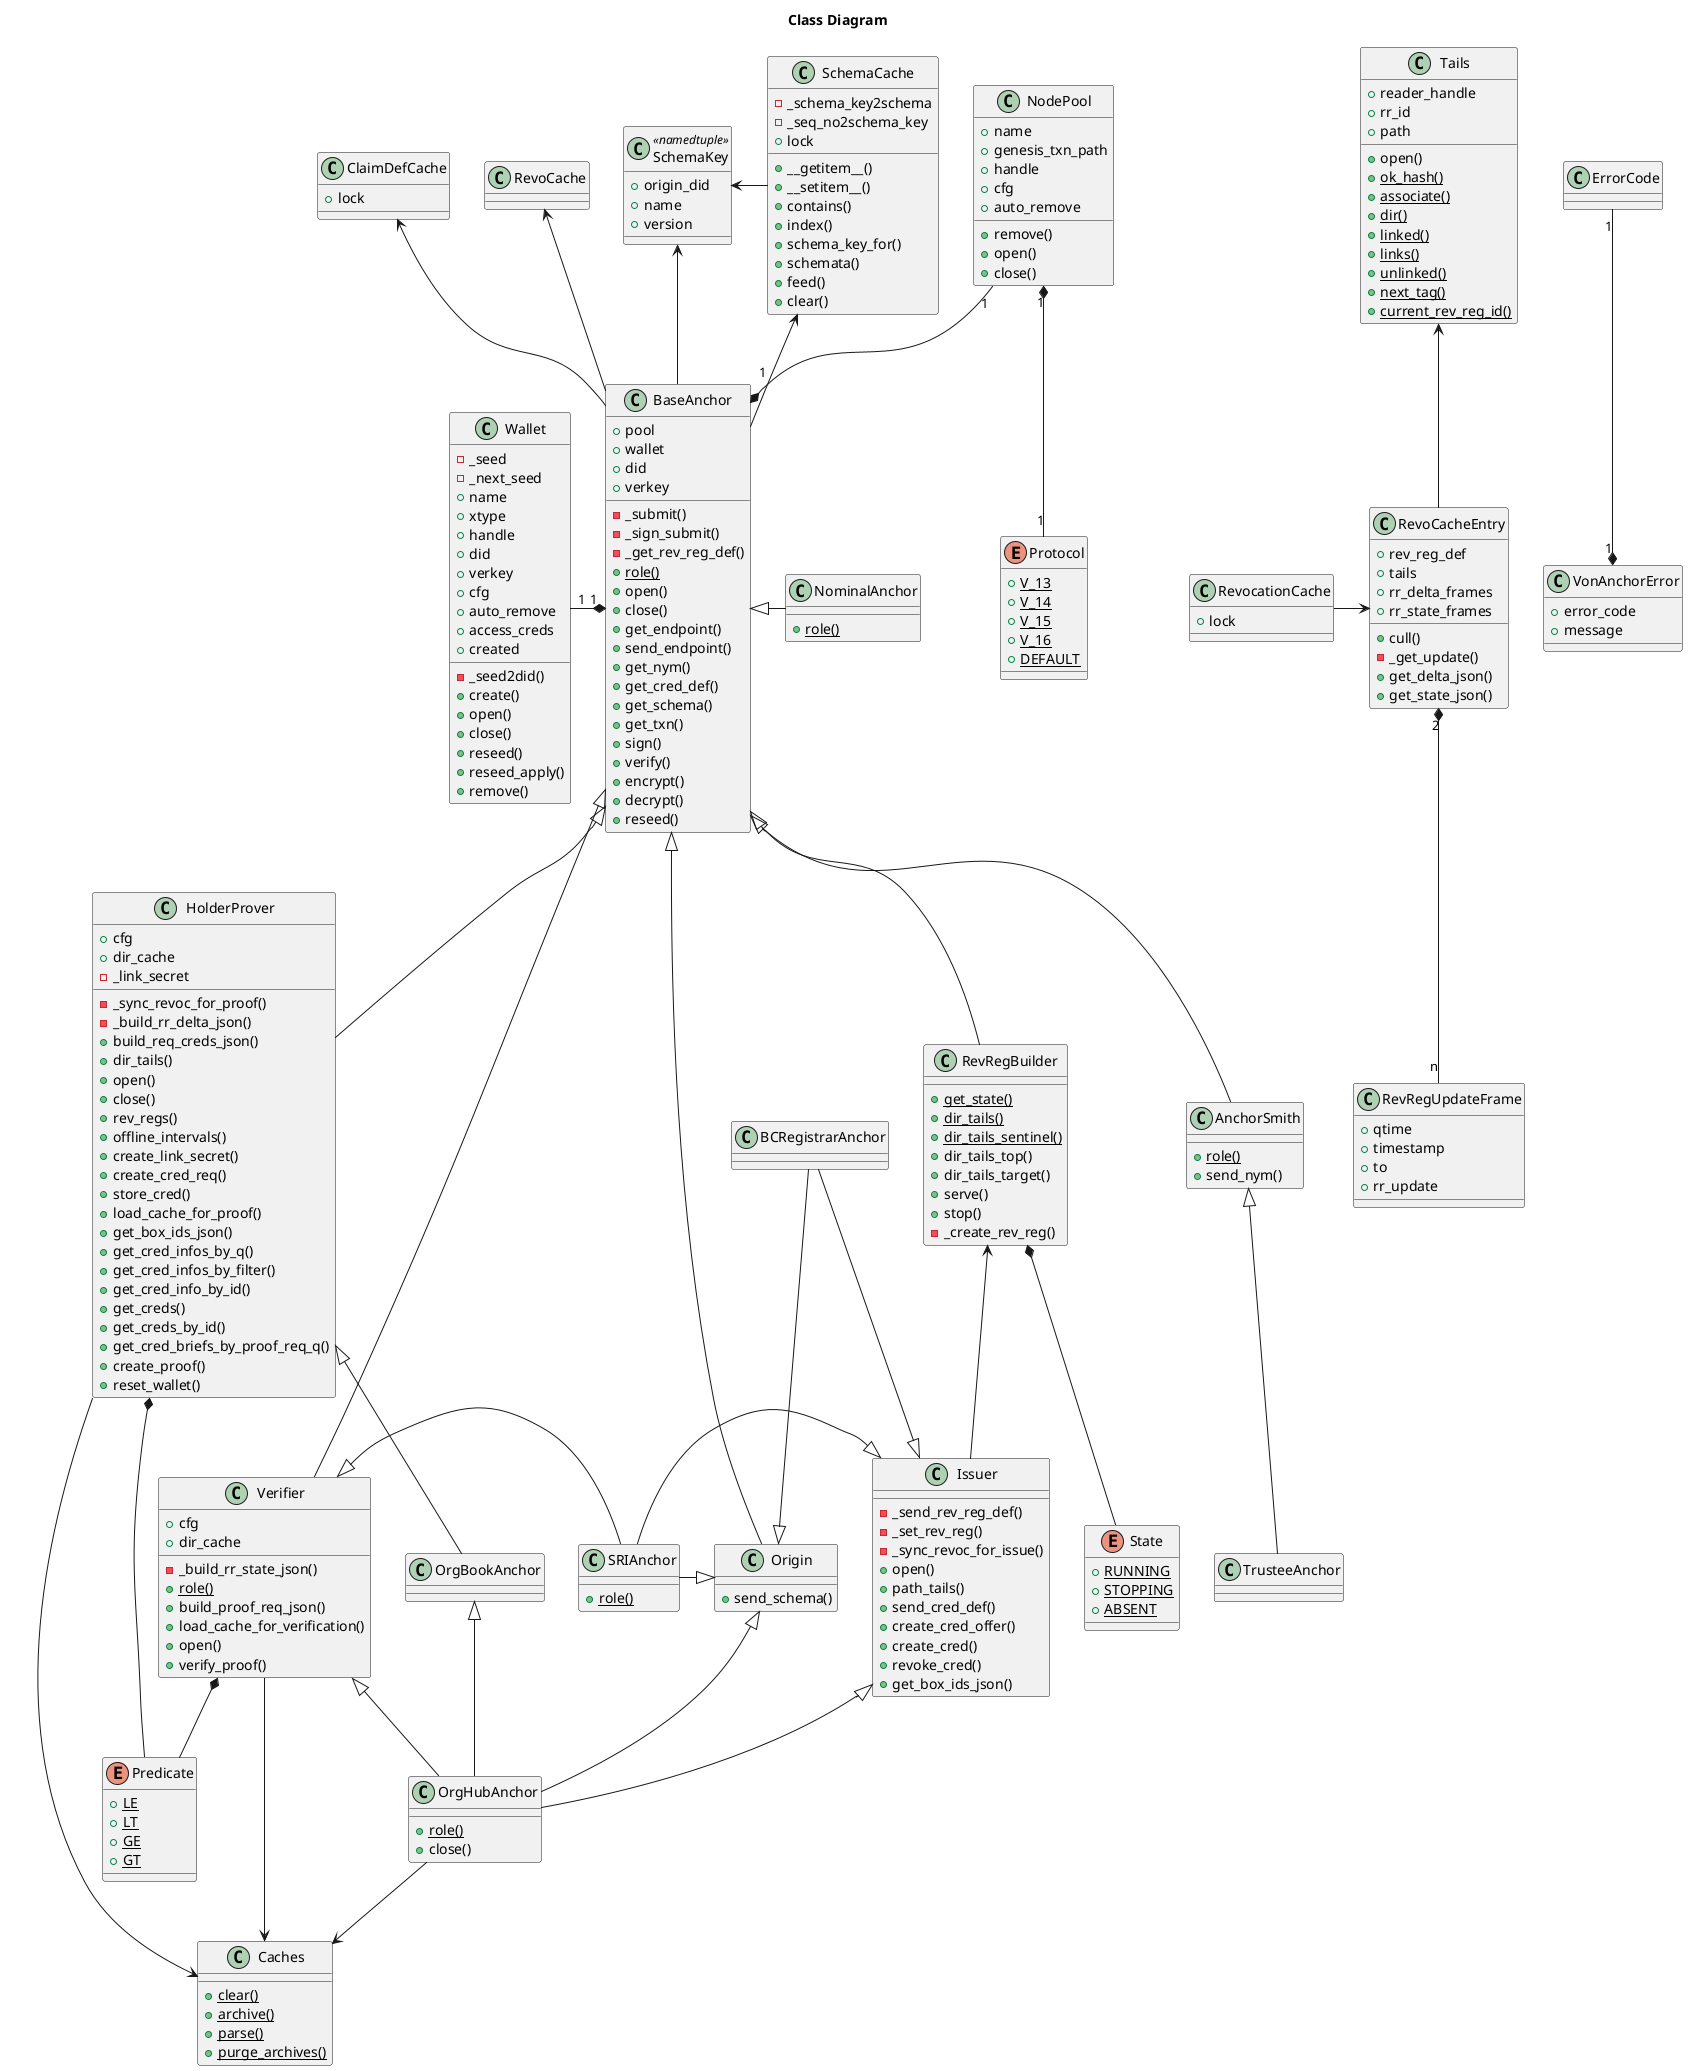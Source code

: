 @startuml
/'
Copyright 2017-2018 Government of Canada - Public Services and Procurement Canada - buyandsell.gc.ca

Licensed under the Apache License, Version 2.0 (the "License");
you may not use this file except in compliance with the License.
You may obtain a copy of the License at

http://www.apache.org/licenses/LICENSE-2.0
or
Unless required by applicable law or agreed to in writing, software
distributed under the License is distributed on an "AS IS" BASIS,
WITHOUT WARRANTIES OR CONDITIONS OF ANY KIND, either express or implied.
See the License for the specific language governing permissions and
limitations under the License.
'/

title Class Diagram

class ErrorCode {
}

class VonAnchorError {
    +error_code
    +message
}

class SchemaKey << namedtuple >> {
    +origin_did
    +name
    +version
}

class SchemaCache {
    -_schema_key2schema
    -_seq_no2schema_key
    +lock
    +__getitem__()
    +__setitem__()
    +contains()
    +index()
    +schema_key_for()
    +schemata()
    +feed()
    +clear()
}

class ClaimDefCache{
    +lock
}

class Tails {
    +reader_handle
    +rr_id
    +path
    +open()
    {static} +ok_hash()
    {static} +associate()
    {static} +dir()
    {static} +linked()
    {static} +links()
    {static} +unlinked()
    {static} +next_tag()
    {static} +current_rev_reg_id()
}

class RevoCacheEntry {
    +rev_reg_def
    +tails
    +cull()
    -_get_update()
    +rr_delta_frames
    +rr_state_frames
    +get_delta_json()
    +get_state_json()
}

class RevRegUpdateFrame {
    +qtime
    +timestamp
    +to
    +rr_update
}

class RevocationCache {
    +lock
}

class Caches {
    {static} +clear()
    {static} +archive()
    {static} +parse()
    {static} +purge_archives()
}

class Wallet {
    -_seed2did()
    -_seed
    -_next_seed
    +name
    +xtype
    +handle
    +did
    +verkey
    +cfg
    +auto_remove
    +access_creds
    +created
    +create()
    +open()
    +close()
    +reseed()
    +reseed_apply()
    +remove()
}

enum Protocol {
    {static} +V_13
    {static} +V_14
    {static} +V_15
    {static} +V_16
    {static} +DEFAULT
}

class NodePool {
    +name
    +genesis_txn_path
    +handle
    +cfg
    +auto_remove
    +remove()
    +open()
    +close()
}

enum Predicate {
    {static} +LE
    {static} +LT
    {static} +GE
    {static} +GT
}


class BaseAnchor {
    +pool
    +wallet
    +did
    +verkey
    -_submit()
    -_sign_submit()
    -_get_rev_reg_def()
    {static} +role()
    +open()
    +close()
    +get_endpoint()
    +send_endpoint()
    +get_nym()
    +get_cred_def()
    +get_schema()
    +get_txn()
    +sign()
    +verify()
    +encrypt()
    +decrypt()
    +reseed()
}

class AnchorSmith {
    {static} +role()
    +send_nym()
}

class Origin {
    +send_schema()
}

class RevRegBuilder {
    {static} +get_state()
    {static} +dir_tails()
    {static} +dir_tails_sentinel()
    +dir_tails_top()
    +dir_tails_target()
    +serve()
    +stop()
    -_create_rev_reg()
}

enum State {
    {static} +RUNNING
    {static} +STOPPING
    {static} +ABSENT
}

class Issuer {
    -_send_rev_reg_def()
    -_set_rev_reg()
    -_sync_revoc_for_issue()
    +open()
    +path_tails()
    +send_cred_def()
    +create_cred_offer()
    +create_cred()
    +revoke_cred()
    +get_box_ids_json()
}

class HolderProver {
    +cfg
    +dir_cache
    -_link_secret
    -_sync_revoc_for_proof()
    -_build_rr_delta_json()
    +build_req_creds_json()
    +dir_tails()
    +open()
    +close()
    +rev_regs()
    +offline_intervals()
    +create_link_secret()
    +create_cred_req()
    +store_cred()
    +load_cache_for_proof()
    +get_box_ids_json()
    +get_cred_infos_by_q()
    +get_cred_infos_by_filter()
    +get_cred_info_by_id()
    +get_creds()
    +get_creds_by_id()
    +get_cred_briefs_by_proof_req_q()
    +create_proof()
    +reset_wallet()
}

class Verifier {
    +cfg
    +dir_cache
    -_build_rr_state_json()
    {static} +role()
    +build_proof_req_json()
    +load_cache_for_verification()
    +open()
    +verify_proof()
}

class TrusteeAnchor {
}

class NominalAnchor {
    {static} +role()
}

class SRIAnchor {
    {static} +role()
}

class BCRegistrarAnchor {
}

class OrgBookAnchor {
}

class OrgHubAnchor {
    {static} +role()
    +close()
}

VonAnchorError "1" *-up- "1" ErrorCode
SchemaCache -left-> SchemaKey
BaseAnchor -left-> SchemaKey

NodePool "1" *-- "1" Protocol

RevRegBuilder *-- State


BaseAnchor -up-> SchemaCache
BaseAnchor "1" *-left- "1" Wallet
BaseAnchor "1" *-up- "1" NodePool

RevoCacheEntry -up-> Tails
RevoCacheEntry "2" *-down- "n" RevRegUpdateFrame
RevocationCache -> RevoCacheEntry

BaseAnchor -up-> RevoCache

BaseAnchor -up-> ClaimDefCache
BaseAnchor <|-down- AnchorSmith
BaseAnchor <|-down- Origin
BaseAnchor <|-down- HolderProver
BaseAnchor <|-down- Verifier
BaseAnchor <|-right- NominalAnchor

AnchorSmith <|-down- TrusteeAnchor
BaseAnchor <|-down- RevRegBuilder
RevRegBuilder <-- Issuer

Origin <|-left- SRIAnchor
Issuer <|-left- SRIAnchor
Verifier <|-right- SRIAnchor

Issuer <|-up- BCRegistrarAnchor
Origin <|-up- BCRegistrarAnchor

HolderProver <|-down- OrgBookAnchor

OrgBookAnchor <|-- OrgHubAnchor
Issuer <|-- OrgHubAnchor
Origin <|-- OrgHubAnchor
Verifier <|-- OrgHubAnchor

HolderProver --> Caches
Verifier --> Caches
OrgHubAnchor --> Caches

HolderProver *-- Predicate
Verifier *-- Predicate

@enduml
